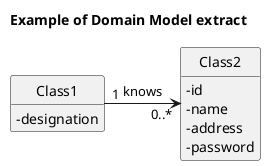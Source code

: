 @startuml
'https://plantuml.com/class-diagram
hide circle
skinparam classAttributeIconSize 0
hide methods

title Example of Domain Model extract

class Class1 {
    -designation
}

class Class2 {
    -id
    -name
    -address
    -password
}

Class1 "1" -> "0..*" Class2: knows

@enduml